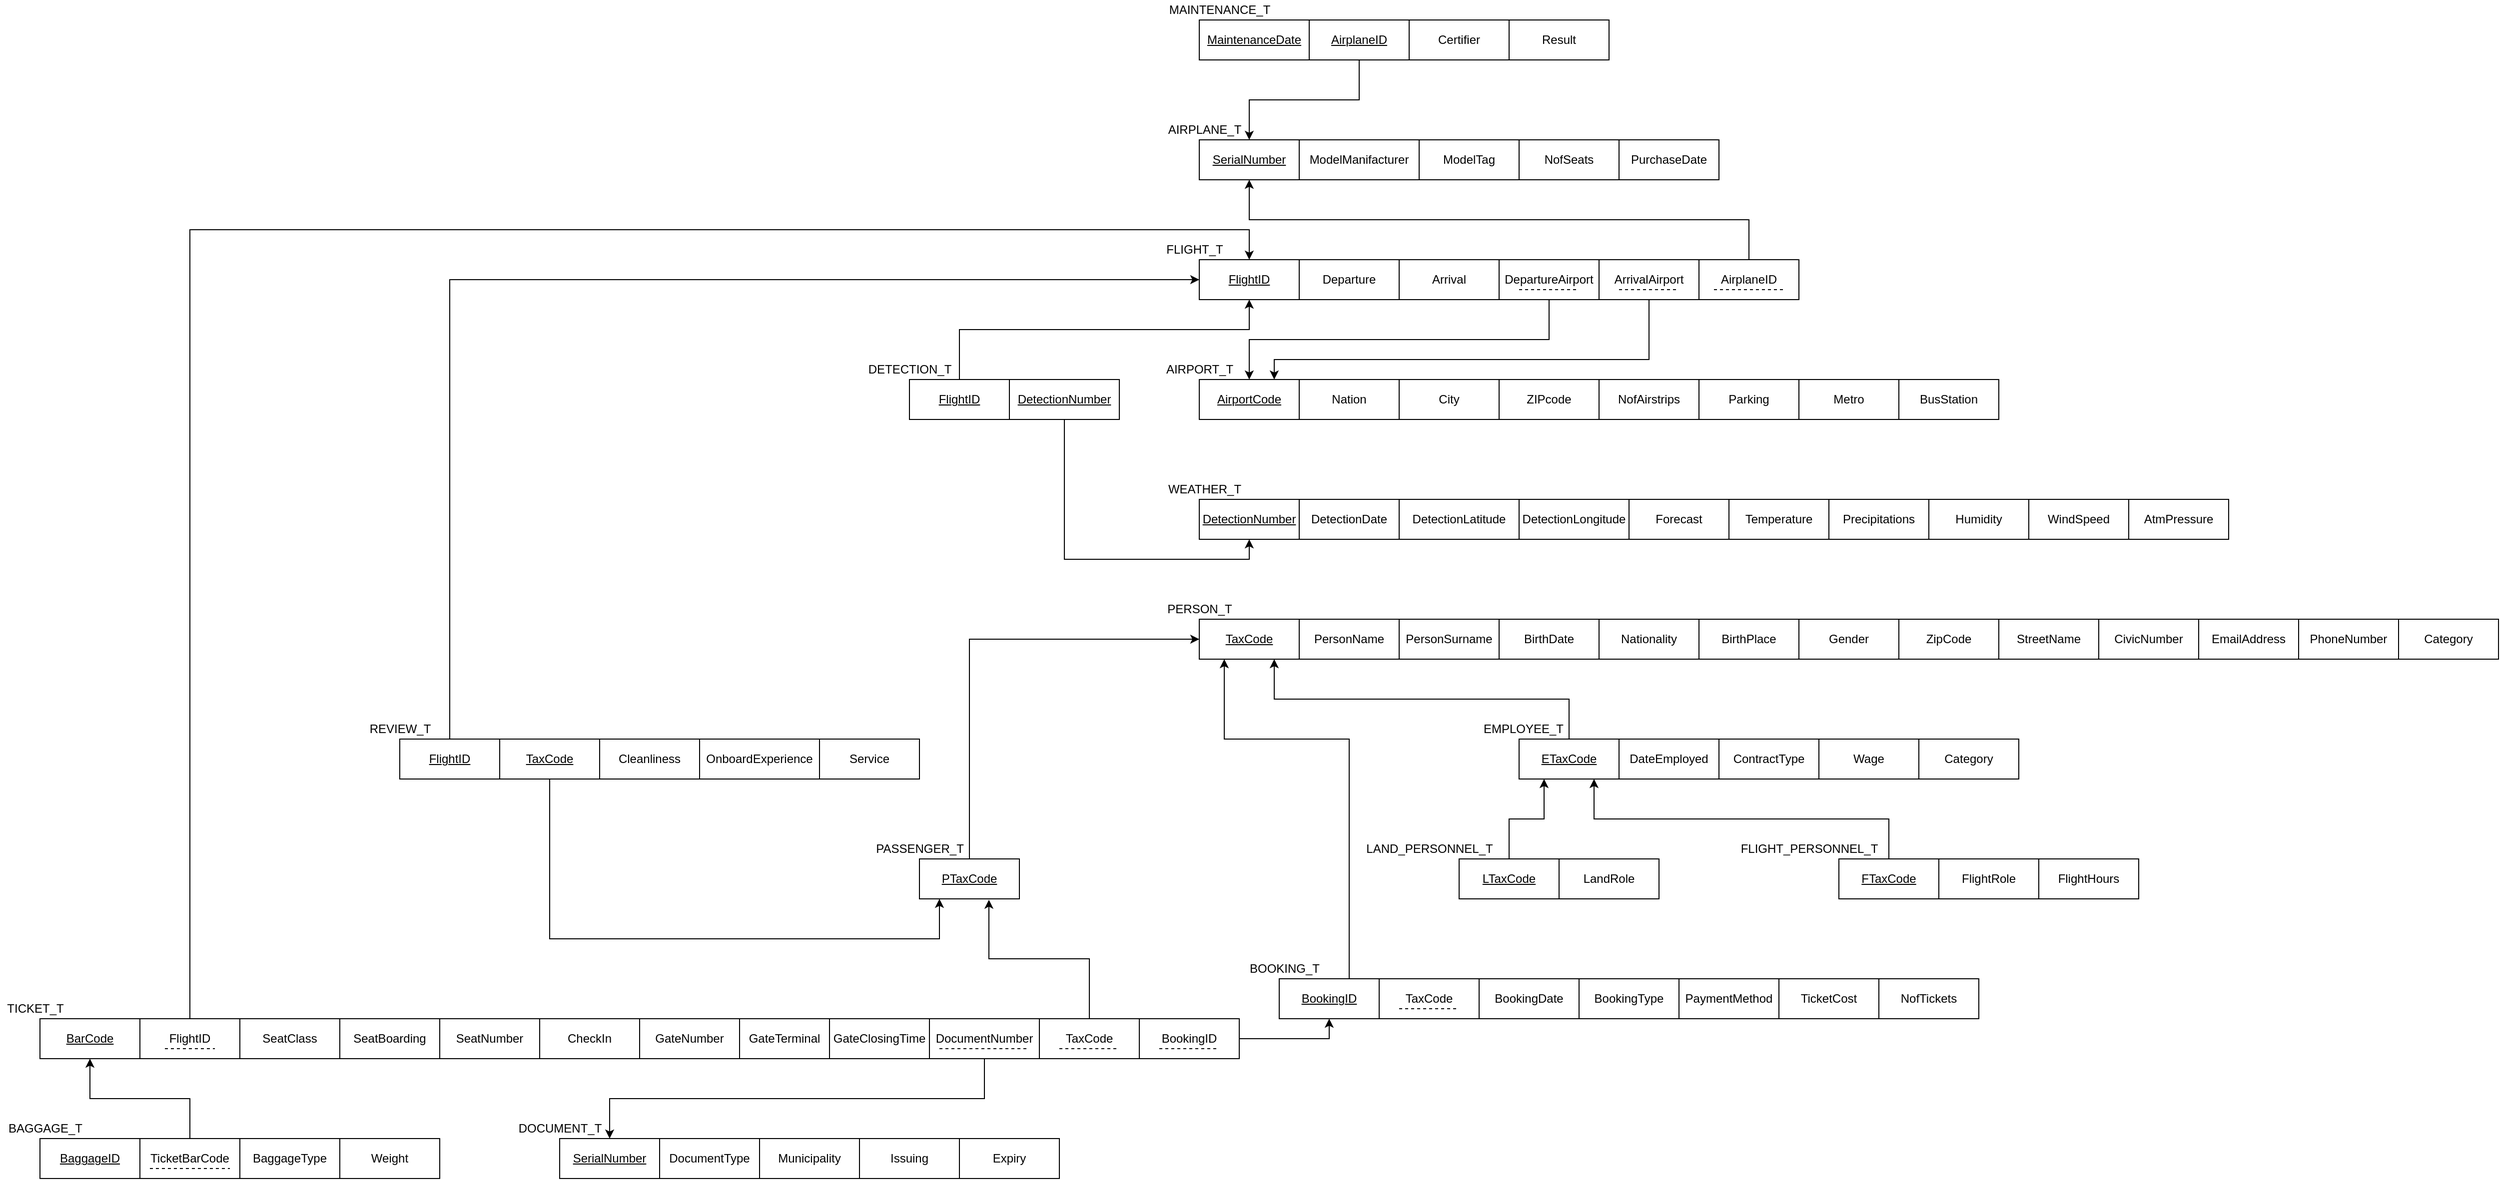 <mxfile version="18.1.2" type="google"><diagram id="96AsYjGVrFTsBqC1JoRu" name="Page-1"><mxGraphModel grid="1" page="1" gridSize="10" guides="1" tooltips="1" connect="1" arrows="1" fold="1" pageScale="1" pageWidth="827" pageHeight="1169" math="0" shadow="0"><root><mxCell id="0"/><mxCell id="1" parent="0"/><mxCell id="SlCJBeH5pD0ZrQoF-myQ-1" value="&lt;u&gt;FlightID&lt;/u&gt;" style="whiteSpace=wrap;html=1;align=center;" vertex="1" parent="1"><mxGeometry x="320" y="280" width="100" height="40" as="geometry"/></mxCell><mxCell id="SlCJBeH5pD0ZrQoF-myQ-2" value="FLIGHT_T" style="text;html=1;align=center;verticalAlign=middle;resizable=0;points=[];autosize=1;strokeColor=none;fillColor=none;" vertex="1" parent="1"><mxGeometry x="280" y="260" width="70" height="20" as="geometry"/></mxCell><mxCell id="SlCJBeH5pD0ZrQoF-myQ-3" value="Departure" style="whiteSpace=wrap;html=1;align=center;" vertex="1" parent="1"><mxGeometry x="420" y="280" width="100" height="40" as="geometry"/></mxCell><mxCell id="SlCJBeH5pD0ZrQoF-myQ-5" value="Arrival" style="whiteSpace=wrap;html=1;align=center;" vertex="1" parent="1"><mxGeometry x="520" y="280" width="100" height="40" as="geometry"/></mxCell><mxCell id="SlCJBeH5pD0ZrQoF-myQ-9" value="&lt;u&gt;AirportCode&lt;/u&gt;" style="whiteSpace=wrap;html=1;align=center;" vertex="1" parent="1"><mxGeometry x="320" y="400" width="100" height="40" as="geometry"/></mxCell><mxCell id="SlCJBeH5pD0ZrQoF-myQ-10" value="Nation" style="whiteSpace=wrap;html=1;align=center;" vertex="1" parent="1"><mxGeometry x="420" y="400" width="100" height="40" as="geometry"/></mxCell><mxCell id="SlCJBeH5pD0ZrQoF-myQ-11" value="City" style="whiteSpace=wrap;html=1;align=center;" vertex="1" parent="1"><mxGeometry x="520" y="400" width="100" height="40" as="geometry"/></mxCell><mxCell id="SlCJBeH5pD0ZrQoF-myQ-12" value="ZIPcode" style="whiteSpace=wrap;html=1;align=center;" vertex="1" parent="1"><mxGeometry x="620" y="400" width="100" height="40" as="geometry"/></mxCell><mxCell id="SlCJBeH5pD0ZrQoF-myQ-14" value="NofAirstrips" style="whiteSpace=wrap;html=1;align=center;" vertex="1" parent="1"><mxGeometry x="720" y="400" width="100" height="40" as="geometry"/></mxCell><mxCell id="SlCJBeH5pD0ZrQoF-myQ-15" value="AIRPORT_T" style="text;html=1;align=center;verticalAlign=middle;resizable=0;points=[];autosize=1;strokeColor=none;fillColor=none;" vertex="1" parent="1"><mxGeometry x="280" y="380" width="80" height="20" as="geometry"/></mxCell><mxCell id="SlCJBeH5pD0ZrQoF-myQ-16" value="Parking" style="whiteSpace=wrap;html=1;align=center;" vertex="1" parent="1"><mxGeometry x="820" y="400" width="100" height="40" as="geometry"/></mxCell><mxCell id="SlCJBeH5pD0ZrQoF-myQ-17" value="Metro" style="whiteSpace=wrap;html=1;align=center;" vertex="1" parent="1"><mxGeometry x="920" y="400" width="100" height="40" as="geometry"/></mxCell><mxCell id="SlCJBeH5pD0ZrQoF-myQ-18" value="BusStation" style="whiteSpace=wrap;html=1;align=center;" vertex="1" parent="1"><mxGeometry x="1020" y="400" width="100" height="40" as="geometry"/></mxCell><mxCell id="SlCJBeH5pD0ZrQoF-myQ-23" style="edgeStyle=orthogonalEdgeStyle;rounded=0;orthogonalLoop=1;jettySize=auto;html=1;exitX=0.5;exitY=1;exitDx=0;exitDy=0;entryX=0.5;entryY=0;entryDx=0;entryDy=0;" edge="1" parent="1" source="SlCJBeH5pD0ZrQoF-myQ-20" target="SlCJBeH5pD0ZrQoF-myQ-9"><mxGeometry relative="1" as="geometry"/></mxCell><mxCell id="SlCJBeH5pD0ZrQoF-myQ-20" value="DepartureAirport" style="whiteSpace=wrap;html=1;align=center;" vertex="1" parent="1"><mxGeometry x="620" y="280" width="100" height="40" as="geometry"/></mxCell><mxCell id="SlCJBeH5pD0ZrQoF-myQ-22" value="" style="endArrow=none;dashed=1;html=1;rounded=0;" edge="1" parent="1"><mxGeometry width="50" height="50" relative="1" as="geometry"><mxPoint x="640" y="310" as="sourcePoint"/><mxPoint x="700" y="310" as="targetPoint"/></mxGeometry></mxCell><mxCell id="SlCJBeH5pD0ZrQoF-myQ-24" value="&lt;u&gt;SerialNumber&lt;/u&gt;" style="whiteSpace=wrap;html=1;align=center;" vertex="1" parent="1"><mxGeometry x="320" y="160" width="100" height="40" as="geometry"/></mxCell><mxCell id="SlCJBeH5pD0ZrQoF-myQ-25" value="ModelManifacturer" style="whiteSpace=wrap;html=1;align=center;" vertex="1" parent="1"><mxGeometry x="420" y="160" width="120" height="40" as="geometry"/></mxCell><mxCell id="SlCJBeH5pD0ZrQoF-myQ-26" value="ModelTag" style="whiteSpace=wrap;html=1;align=center;" vertex="1" parent="1"><mxGeometry x="540" y="160" width="100" height="40" as="geometry"/></mxCell><mxCell id="SlCJBeH5pD0ZrQoF-myQ-27" value="NofSeats&lt;span style=&quot;color: rgba(0 , 0 , 0 , 0) ; font-family: monospace ; font-size: 0px&quot;&gt;%3CmxGraphModel%3E%3Croot%3E%3CmxCell%20id%3D%220%22%2F%3E%3CmxCell%20id%3D%221%22%20parent%3D%220%22%2F%3E%3CmxCell%20id%3D%222%22%20value%3D%22Entity%22%20style%3D%22whiteSpace%3Dwrap%3Bhtml%3D1%3Balign%3Dcenter%3B%22%20vertex%3D%221%22%20parent%3D%221%22%3E%3CmxGeometry%20x%3D%2280%22%20y%3D%22670%22%20width%3D%22100%22%20height%3D%2240%22%20as%3D%22geometry%22%2F%3E%3C%2FmxCell%3E%3CmxCell%20id%3D%223%22%20value%3D%22Entity%22%20style%3D%22whiteSpace%3Dwrap%3Bhtml%3D1%3Balign%3Dcenter%3B%22%20vertex%3D%221%22%20parent%3D%221%22%3E%3CmxGeometry%20x%3D%22180%22%20y%3D%22670%22%20width%3D%22100%22%20height%3D%2240%22%20as%3D%22geometry%22%2F%3E%3C%2FmxCell%3E%3C%2Froot%3E%3C%2FmxGraphModel%3E&lt;/span&gt;" style="whiteSpace=wrap;html=1;align=center;" vertex="1" parent="1"><mxGeometry x="640" y="160" width="100" height="40" as="geometry"/></mxCell><mxCell id="SlCJBeH5pD0ZrQoF-myQ-28" value="PurchaseDate" style="whiteSpace=wrap;html=1;align=center;" vertex="1" parent="1"><mxGeometry x="740" y="160" width="100" height="40" as="geometry"/></mxCell><mxCell id="SlCJBeH5pD0ZrQoF-myQ-30" value="AIRPLANE_T" style="text;html=1;align=center;verticalAlign=middle;resizable=0;points=[];autosize=1;strokeColor=none;fillColor=none;" vertex="1" parent="1"><mxGeometry x="280" y="140" width="90" height="20" as="geometry"/></mxCell><mxCell id="SlCJBeH5pD0ZrQoF-myQ-34" style="edgeStyle=orthogonalEdgeStyle;rounded=0;orthogonalLoop=1;jettySize=auto;html=1;entryX=0.5;entryY=1;entryDx=0;entryDy=0;exitX=0.5;exitY=0;exitDx=0;exitDy=0;" edge="1" parent="1" source="SlCJBeH5pD0ZrQoF-myQ-31" target="SlCJBeH5pD0ZrQoF-myQ-24"><mxGeometry relative="1" as="geometry"><mxPoint x="660" y="240" as="targetPoint"/></mxGeometry></mxCell><mxCell id="SlCJBeH5pD0ZrQoF-myQ-31" value="AirplaneID" style="whiteSpace=wrap;html=1;align=center;" vertex="1" parent="1"><mxGeometry x="820" y="280" width="100" height="40" as="geometry"/></mxCell><mxCell id="SlCJBeH5pD0ZrQoF-myQ-33" value="" style="endArrow=none;dashed=1;html=1;rounded=0;" edge="1" parent="1"><mxGeometry width="50" height="50" relative="1" as="geometry"><mxPoint x="835" y="310" as="sourcePoint"/><mxPoint x="905" y="310" as="targetPoint"/></mxGeometry></mxCell><mxCell id="SlCJBeH5pD0ZrQoF-myQ-35" value="DetectionDate" style="whiteSpace=wrap;html=1;align=center;" vertex="1" parent="1"><mxGeometry x="420" y="520" width="100" height="40" as="geometry"/></mxCell><mxCell id="SlCJBeH5pD0ZrQoF-myQ-37" value="DetectionLongitude" style="whiteSpace=wrap;html=1;align=center;" vertex="1" parent="1"><mxGeometry x="640" y="520" width="110" height="40" as="geometry"/></mxCell><mxCell id="SlCJBeH5pD0ZrQoF-myQ-38" value="Forecast" style="whiteSpace=wrap;html=1;align=center;" vertex="1" parent="1"><mxGeometry x="750" y="520" width="100" height="40" as="geometry"/></mxCell><mxCell id="SlCJBeH5pD0ZrQoF-myQ-40" value="&lt;u&gt;MaintenanceDate&lt;/u&gt;" style="whiteSpace=wrap;html=1;align=center;" vertex="1" parent="1"><mxGeometry x="320" y="40" width="110" height="40" as="geometry"/></mxCell><mxCell id="SlCJBeH5pD0ZrQoF-myQ-41" value="MAINTENANCE_T" style="text;html=1;align=center;verticalAlign=middle;resizable=0;points=[];autosize=1;strokeColor=none;fillColor=none;" vertex="1" parent="1"><mxGeometry x="280" y="20" width="120" height="20" as="geometry"/></mxCell><mxCell id="SlCJBeH5pD0ZrQoF-myQ-43" style="edgeStyle=orthogonalEdgeStyle;rounded=0;orthogonalLoop=1;jettySize=auto;html=1;exitX=0.5;exitY=1;exitDx=0;exitDy=0;" edge="1" parent="1" source="SlCJBeH5pD0ZrQoF-myQ-42" target="SlCJBeH5pD0ZrQoF-myQ-24"><mxGeometry relative="1" as="geometry"/></mxCell><mxCell id="SlCJBeH5pD0ZrQoF-myQ-42" value="&lt;u&gt;AirplaneID&lt;/u&gt;" style="whiteSpace=wrap;html=1;align=center;" vertex="1" parent="1"><mxGeometry x="430" y="40" width="100" height="40" as="geometry"/></mxCell><mxCell id="SlCJBeH5pD0ZrQoF-myQ-44" value="Certifier" style="whiteSpace=wrap;html=1;align=center;" vertex="1" parent="1"><mxGeometry x="530" y="40" width="100" height="40" as="geometry"/></mxCell><mxCell id="SlCJBeH5pD0ZrQoF-myQ-45" value="Result" style="whiteSpace=wrap;html=1;align=center;" vertex="1" parent="1"><mxGeometry x="630" y="40" width="100" height="40" as="geometry"/></mxCell><mxCell id="SlCJBeH5pD0ZrQoF-myQ-46" value="WEATHER_T" style="text;html=1;align=center;verticalAlign=middle;resizable=0;points=[];autosize=1;strokeColor=none;fillColor=none;" vertex="1" parent="1"><mxGeometry x="280" y="500" width="90" height="20" as="geometry"/></mxCell><mxCell id="SlCJBeH5pD0ZrQoF-myQ-47" value="Temperature" style="whiteSpace=wrap;html=1;align=center;" vertex="1" parent="1"><mxGeometry x="850" y="520" width="100" height="40" as="geometry"/></mxCell><mxCell id="SlCJBeH5pD0ZrQoF-myQ-48" value="Precipitations" style="whiteSpace=wrap;html=1;align=center;" vertex="1" parent="1"><mxGeometry x="950" y="520" width="100" height="40" as="geometry"/></mxCell><mxCell id="SlCJBeH5pD0ZrQoF-myQ-49" value="Humidity" style="whiteSpace=wrap;html=1;align=center;" vertex="1" parent="1"><mxGeometry x="1050" y="520" width="100" height="40" as="geometry"/></mxCell><mxCell id="SlCJBeH5pD0ZrQoF-myQ-50" value="WindSpeed" style="whiteSpace=wrap;html=1;align=center;" vertex="1" parent="1"><mxGeometry x="1150" y="520" width="100" height="40" as="geometry"/></mxCell><mxCell id="SlCJBeH5pD0ZrQoF-myQ-51" value="AtmPressure" style="whiteSpace=wrap;html=1;align=center;" vertex="1" parent="1"><mxGeometry x="1250" y="520" width="100" height="40" as="geometry"/></mxCell><mxCell id="MBWOrGXIZYKHu_hWnqur-4" style="edgeStyle=orthogonalEdgeStyle;rounded=0;orthogonalLoop=1;jettySize=auto;html=1;" edge="1" parent="1" source="SlCJBeH5pD0ZrQoF-myQ-53" target="SlCJBeH5pD0ZrQoF-myQ-1"><mxGeometry relative="1" as="geometry"><Array as="points"><mxPoint x="80" y="350"/><mxPoint x="370" y="350"/></Array></mxGeometry></mxCell><mxCell id="SlCJBeH5pD0ZrQoF-myQ-53" value="&lt;u&gt;FlightID&lt;/u&gt;" style="whiteSpace=wrap;html=1;align=center;" vertex="1" parent="1"><mxGeometry x="30" y="400" width="100" height="40" as="geometry"/></mxCell><mxCell id="SlCJBeH5pD0ZrQoF-myQ-54" value="DETECTION_T" style="text;html=1;align=center;verticalAlign=middle;resizable=0;points=[];autosize=1;strokeColor=none;fillColor=none;" vertex="1" parent="1"><mxGeometry x="-20" y="380" width="100" height="20" as="geometry"/></mxCell><mxCell id="MBWOrGXIZYKHu_hWnqur-3" style="edgeStyle=orthogonalEdgeStyle;rounded=0;orthogonalLoop=1;jettySize=auto;html=1;exitX=0.5;exitY=1;exitDx=0;exitDy=0;entryX=0.5;entryY=1;entryDx=0;entryDy=0;" edge="1" parent="1" source="SlCJBeH5pD0ZrQoF-myQ-55" target="MBWOrGXIZYKHu_hWnqur-1"><mxGeometry relative="1" as="geometry"/></mxCell><mxCell id="SlCJBeH5pD0ZrQoF-myQ-55" value="&lt;u&gt;DetectionNumber&lt;/u&gt;" style="whiteSpace=wrap;html=1;align=center;" vertex="1" parent="1"><mxGeometry x="130" y="400" width="110" height="40" as="geometry"/></mxCell><mxCell id="SlCJBeH5pD0ZrQoF-myQ-65" value="&lt;u&gt;TaxCode&lt;/u&gt;" style="whiteSpace=wrap;html=1;align=center;" vertex="1" parent="1"><mxGeometry x="320" y="640" width="100" height="40" as="geometry"/></mxCell><mxCell id="SlCJBeH5pD0ZrQoF-myQ-66" value="PERSON_T" style="text;html=1;align=center;verticalAlign=middle;resizable=0;points=[];autosize=1;strokeColor=none;fillColor=none;" vertex="1" parent="1"><mxGeometry x="280" y="620" width="80" height="20" as="geometry"/></mxCell><mxCell id="SlCJBeH5pD0ZrQoF-myQ-67" value="PersonName" style="whiteSpace=wrap;html=1;align=center;" vertex="1" parent="1"><mxGeometry x="420" y="640" width="100" height="40" as="geometry"/></mxCell><mxCell id="SlCJBeH5pD0ZrQoF-myQ-68" value="PersonSurname" style="whiteSpace=wrap;html=1;align=center;" vertex="1" parent="1"><mxGeometry x="520" y="640" width="100" height="40" as="geometry"/></mxCell><mxCell id="SlCJBeH5pD0ZrQoF-myQ-69" value="BirthDate" style="whiteSpace=wrap;html=1;align=center;" vertex="1" parent="1"><mxGeometry x="620" y="640" width="100" height="40" as="geometry"/></mxCell><mxCell id="SlCJBeH5pD0ZrQoF-myQ-70" value="BirthPlace&lt;span style=&quot;color: rgba(0 , 0 , 0 , 0) ; font-family: monospace ; font-size: 0px&quot;&gt;%3CmxGraphModel%3E%3Croot%3E%3CmxCell%20id%3D%220%22%2F%3E%3CmxCell%20id%3D%221%22%20parent%3D%220%22%2F%3E%3CmxCell%20id%3D%222%22%20value%3D%22%26lt%3Bu%26gt%3BDetectionDate%26lt%3B%2Fu%26gt%3B%22%20style%3D%22whiteSpace%3Dwrap%3Bhtml%3D1%3Balign%3Dcenter%3B%22%20vertex%3D%221%22%20parent%3D%221%22%3E%3CmxGeometry%20x%3D%2240%22%20y%3D%22520%22%20width%3D%22100%22%20height%3D%2240%22%20as%3D%22geometry%22%2F%3E%3C%2FmxCell%3E%3CmxCell%20id%3D%223%22%20value%3D%22%26lt%3Bu%26gt%3BDetectionTime%26lt%3B%2Fu%26gt%3B%22%20style%3D%22whiteSpace%3Dwrap%3Bhtml%3D1%3Balign%3Dcenter%3B%22%20vertex%3D%221%22%20parent%3D%221%22%3E%3CmxGeometry%20x%3D%22140%22%20y%3D%22520%22%20width%3D%22100%22%20height%3D%2240%22%20as%3D%22geometry%22%2F%3E%3C%2FmxCell%3E%3CmxCell%20id%3D%224%22%20value%3D%22%26lt%3Bu%26gt%3BDetectionLocation%26lt%3B%2Fu%26gt%3B%22%20style%3D%22whiteSpace%3Dwrap%3Bhtml%3D1%3Balign%3Dcenter%3B%22%20vertex%3D%221%22%20parent%3D%221%22%3E%3CmxGeometry%20x%3D%22240%22%20y%3D%22520%22%20width%3D%22110%22%20height%3D%2240%22%20as%3D%22geometry%22%2F%3E%3C%2FmxCell%3E%3C%2Froot%3E%3C%2FmxGraphModel%3E&lt;/span&gt;" style="whiteSpace=wrap;html=1;align=center;" vertex="1" parent="1"><mxGeometry x="820" y="640" width="100" height="40" as="geometry"/></mxCell><mxCell id="SlCJBeH5pD0ZrQoF-myQ-72" value="Nationality" style="whiteSpace=wrap;html=1;align=center;" vertex="1" parent="1"><mxGeometry x="720" y="640" width="100" height="40" as="geometry"/></mxCell><mxCell id="SlCJBeH5pD0ZrQoF-myQ-73" value="Gender" style="whiteSpace=wrap;html=1;align=center;" vertex="1" parent="1"><mxGeometry x="920" y="640" width="100" height="40" as="geometry"/></mxCell><mxCell id="SlCJBeH5pD0ZrQoF-myQ-74" value="ZipCode" style="whiteSpace=wrap;html=1;align=center;" vertex="1" parent="1"><mxGeometry x="1020" y="640" width="100" height="40" as="geometry"/></mxCell><mxCell id="SlCJBeH5pD0ZrQoF-myQ-75" value="StreetName" style="whiteSpace=wrap;html=1;align=center;" vertex="1" parent="1"><mxGeometry x="1120" y="640" width="100" height="40" as="geometry"/></mxCell><mxCell id="SlCJBeH5pD0ZrQoF-myQ-76" value="CivicNumber" style="whiteSpace=wrap;html=1;align=center;" vertex="1" parent="1"><mxGeometry x="1220" y="640" width="100" height="40" as="geometry"/></mxCell><mxCell id="qIPYaN7xQSsmQ5jgvGAr-1" value="EmailAddress" style="whiteSpace=wrap;html=1;align=center;" vertex="1" parent="1"><mxGeometry x="1320" y="640" width="100" height="40" as="geometry"/></mxCell><mxCell id="qIPYaN7xQSsmQ5jgvGAr-2" value="PhoneNumber" style="whiteSpace=wrap;html=1;align=center;" vertex="1" parent="1"><mxGeometry x="1420" y="640" width="100" height="40" as="geometry"/></mxCell><mxCell id="qIPYaN7xQSsmQ5jgvGAr-3" value="Category" style="whiteSpace=wrap;html=1;align=center;" vertex="1" parent="1"><mxGeometry x="1520" y="640" width="100" height="40" as="geometry"/></mxCell><mxCell id="MBWOrGXIZYKHu_hWnqur-1" value="&lt;u&gt;DetectionNumber&lt;/u&gt;" style="whiteSpace=wrap;html=1;align=center;" vertex="1" parent="1"><mxGeometry x="320" y="520" width="100" height="40" as="geometry"/></mxCell><mxCell id="MBWOrGXIZYKHu_hWnqur-20" style="edgeStyle=orthogonalEdgeStyle;rounded=0;orthogonalLoop=1;jettySize=auto;html=1;exitX=0.5;exitY=0;exitDx=0;exitDy=0;entryX=0;entryY=0.5;entryDx=0;entryDy=0;" edge="1" parent="1" source="MBWOrGXIZYKHu_hWnqur-5" target="SlCJBeH5pD0ZrQoF-myQ-65"><mxGeometry relative="1" as="geometry"/></mxCell><mxCell id="MBWOrGXIZYKHu_hWnqur-5" value="&lt;u&gt;PTaxCode&lt;/u&gt;" style="whiteSpace=wrap;html=1;align=center;" vertex="1" parent="1"><mxGeometry x="40" y="880" width="100" height="40" as="geometry"/></mxCell><mxCell id="MBWOrGXIZYKHu_hWnqur-6" value="PASSENGER_T" style="text;html=1;align=center;verticalAlign=middle;resizable=0;points=[];autosize=1;strokeColor=none;fillColor=none;" vertex="1" parent="1"><mxGeometry x="-10" y="860" width="100" height="20" as="geometry"/></mxCell><mxCell id="MBWOrGXIZYKHu_hWnqur-9" value="REVIEW_T" style="text;html=1;align=center;verticalAlign=middle;resizable=0;points=[];autosize=1;strokeColor=none;fillColor=none;" vertex="1" parent="1"><mxGeometry x="-520" y="740" width="80" height="20" as="geometry"/></mxCell><mxCell id="MBWOrGXIZYKHu_hWnqur-15" style="edgeStyle=orthogonalEdgeStyle;rounded=0;orthogonalLoop=1;jettySize=auto;html=1;exitX=0.5;exitY=0;exitDx=0;exitDy=0;entryX=0;entryY=0.5;entryDx=0;entryDy=0;" edge="1" parent="1" source="MBWOrGXIZYKHu_hWnqur-10" target="SlCJBeH5pD0ZrQoF-myQ-1"><mxGeometry relative="1" as="geometry"/></mxCell><mxCell id="MBWOrGXIZYKHu_hWnqur-10" value="&lt;u&gt;FlightID&lt;/u&gt;" style="whiteSpace=wrap;html=1;align=center;" vertex="1" parent="1"><mxGeometry x="-480" y="760" width="100" height="40" as="geometry"/></mxCell><mxCell id="MBWOrGXIZYKHu_hWnqur-19" style="edgeStyle=orthogonalEdgeStyle;rounded=0;orthogonalLoop=1;jettySize=auto;html=1;exitX=0.5;exitY=1;exitDx=0;exitDy=0;" edge="1" parent="1" source="MBWOrGXIZYKHu_hWnqur-13"><mxGeometry relative="1" as="geometry"><mxPoint x="60" y="920" as="targetPoint"/><Array as="points"><mxPoint x="-330" y="960"/><mxPoint x="60" y="960"/><mxPoint x="60" y="920"/></Array></mxGeometry></mxCell><mxCell id="MBWOrGXIZYKHu_hWnqur-13" value="&lt;u&gt;TaxCode&lt;/u&gt;" style="whiteSpace=wrap;html=1;align=center;" vertex="1" parent="1"><mxGeometry x="-380" y="760" width="100" height="40" as="geometry"/></mxCell><mxCell id="MBWOrGXIZYKHu_hWnqur-16" value="Cleanliness" style="whiteSpace=wrap;html=1;align=center;" vertex="1" parent="1"><mxGeometry x="-280" y="760" width="100" height="40" as="geometry"/></mxCell><mxCell id="MBWOrGXIZYKHu_hWnqur-17" value="OnboardExperience" style="whiteSpace=wrap;html=1;align=center;" vertex="1" parent="1"><mxGeometry x="-180" y="760" width="120" height="40" as="geometry"/></mxCell><mxCell id="MBWOrGXIZYKHu_hWnqur-18" value="Service" style="whiteSpace=wrap;html=1;align=center;" vertex="1" parent="1"><mxGeometry x="-60" y="760" width="100" height="40" as="geometry"/></mxCell><mxCell id="MBWOrGXIZYKHu_hWnqur-26" style="edgeStyle=orthogonalEdgeStyle;rounded=0;orthogonalLoop=1;jettySize=auto;html=1;exitX=0.5;exitY=0;exitDx=0;exitDy=0;entryX=0.75;entryY=1;entryDx=0;entryDy=0;" edge="1" parent="1" source="MBWOrGXIZYKHu_hWnqur-21" target="SlCJBeH5pD0ZrQoF-myQ-65"><mxGeometry relative="1" as="geometry"/></mxCell><mxCell id="MBWOrGXIZYKHu_hWnqur-21" value="&lt;u&gt;ETaxCode&lt;/u&gt;" style="whiteSpace=wrap;html=1;align=center;" vertex="1" parent="1"><mxGeometry x="640" y="760" width="100" height="40" as="geometry"/></mxCell><mxCell id="MBWOrGXIZYKHu_hWnqur-22" value="EMPLOYEE_T" style="text;html=1;align=center;verticalAlign=middle;resizable=0;points=[];autosize=1;strokeColor=none;fillColor=none;" vertex="1" parent="1"><mxGeometry x="594" y="740" width="100" height="20" as="geometry"/></mxCell><mxCell id="MBWOrGXIZYKHu_hWnqur-23" value="DateEmployed" style="whiteSpace=wrap;html=1;align=center;" vertex="1" parent="1"><mxGeometry x="740" y="760" width="100" height="40" as="geometry"/></mxCell><mxCell id="MBWOrGXIZYKHu_hWnqur-24" value="ContractType" style="whiteSpace=wrap;html=1;align=center;" vertex="1" parent="1"><mxGeometry x="840" y="760" width="100" height="40" as="geometry"/></mxCell><mxCell id="MBWOrGXIZYKHu_hWnqur-25" value="Wage" style="whiteSpace=wrap;html=1;align=center;" vertex="1" parent="1"><mxGeometry x="940" y="760" width="100" height="40" as="geometry"/></mxCell><mxCell id="MBWOrGXIZYKHu_hWnqur-31" style="edgeStyle=orthogonalEdgeStyle;rounded=0;orthogonalLoop=1;jettySize=auto;html=1;exitX=0.5;exitY=0;exitDx=0;exitDy=0;entryX=0.25;entryY=1;entryDx=0;entryDy=0;" edge="1" parent="1" source="MBWOrGXIZYKHu_hWnqur-28" target="MBWOrGXIZYKHu_hWnqur-21"><mxGeometry relative="1" as="geometry"/></mxCell><mxCell id="MBWOrGXIZYKHu_hWnqur-28" value="&lt;u&gt;LTaxCode&lt;/u&gt;" style="whiteSpace=wrap;html=1;align=center;" vertex="1" parent="1"><mxGeometry x="580" y="880" width="100" height="40" as="geometry"/></mxCell><mxCell id="MBWOrGXIZYKHu_hWnqur-29" value="LAND_PERSONNEL_T" style="text;html=1;align=center;verticalAlign=middle;resizable=0;points=[];autosize=1;strokeColor=none;fillColor=none;" vertex="1" parent="1"><mxGeometry x="480" y="860" width="140" height="20" as="geometry"/></mxCell><mxCell id="MBWOrGXIZYKHu_hWnqur-30" value="LandRole" style="whiteSpace=wrap;html=1;align=center;" vertex="1" parent="1"><mxGeometry x="680" y="880" width="100" height="40" as="geometry"/></mxCell><mxCell id="MBWOrGXIZYKHu_hWnqur-35" style="edgeStyle=orthogonalEdgeStyle;rounded=0;orthogonalLoop=1;jettySize=auto;html=1;exitX=0.5;exitY=0;exitDx=0;exitDy=0;entryX=0.75;entryY=1;entryDx=0;entryDy=0;" edge="1" parent="1" source="MBWOrGXIZYKHu_hWnqur-32" target="MBWOrGXIZYKHu_hWnqur-21"><mxGeometry relative="1" as="geometry"/></mxCell><mxCell id="MBWOrGXIZYKHu_hWnqur-32" value="&lt;u&gt;FTaxCode&lt;/u&gt;" style="whiteSpace=wrap;html=1;align=center;" vertex="1" parent="1"><mxGeometry x="960" y="880" width="100" height="40" as="geometry"/></mxCell><mxCell id="MBWOrGXIZYKHu_hWnqur-33" value="FLIGHT_PERSONNEL_T" style="text;html=1;align=center;verticalAlign=middle;resizable=0;points=[];autosize=1;strokeColor=none;fillColor=none;" vertex="1" parent="1"><mxGeometry x="855" y="860" width="150" height="20" as="geometry"/></mxCell><mxCell id="MBWOrGXIZYKHu_hWnqur-34" value="FlightRole" style="whiteSpace=wrap;html=1;align=center;" vertex="1" parent="1"><mxGeometry x="1060" y="880" width="100" height="40" as="geometry"/></mxCell><mxCell id="MBWOrGXIZYKHu_hWnqur-36" value="FlightHours" style="whiteSpace=wrap;html=1;align=center;" vertex="1" parent="1"><mxGeometry x="1160" y="880" width="100" height="40" as="geometry"/></mxCell><mxCell id="MBWOrGXIZYKHu_hWnqur-37" value="BOOKING_T" style="text;html=1;align=center;verticalAlign=middle;resizable=0;points=[];autosize=1;strokeColor=none;fillColor=none;" vertex="1" parent="1"><mxGeometry x="360" y="980" width="90" height="20" as="geometry"/></mxCell><mxCell id="MBWOrGXIZYKHu_hWnqur-38" value="&lt;u&gt;BookingID&lt;/u&gt;" style="whiteSpace=wrap;html=1;align=center;" vertex="1" parent="1"><mxGeometry x="400" y="1000" width="100" height="40" as="geometry"/></mxCell><mxCell id="MBWOrGXIZYKHu_hWnqur-39" value="BookingDate" style="whiteSpace=wrap;html=1;align=center;" vertex="1" parent="1"><mxGeometry x="600" y="1000" width="100" height="40" as="geometry"/></mxCell><mxCell id="MBWOrGXIZYKHu_hWnqur-41" value="BookingType" style="whiteSpace=wrap;html=1;align=center;" vertex="1" parent="1"><mxGeometry x="700" y="1000" width="100" height="40" as="geometry"/></mxCell><mxCell id="MBWOrGXIZYKHu_hWnqur-42" value="PaymentMethod" style="whiteSpace=wrap;html=1;align=center;" vertex="1" parent="1"><mxGeometry x="800" y="1000" width="100" height="40" as="geometry"/></mxCell><mxCell id="MBWOrGXIZYKHu_hWnqur-43" value="NofTickets" style="whiteSpace=wrap;html=1;align=center;" vertex="1" parent="1"><mxGeometry x="1000" y="1000" width="100" height="40" as="geometry"/></mxCell><mxCell id="MBWOrGXIZYKHu_hWnqur-44" value="TicketCost" style="whiteSpace=wrap;html=1;align=center;" vertex="1" parent="1"><mxGeometry x="900" y="1000" width="100" height="40" as="geometry"/></mxCell><mxCell id="MBWOrGXIZYKHu_hWnqur-48" style="edgeStyle=orthogonalEdgeStyle;rounded=0;orthogonalLoop=1;jettySize=auto;html=1;exitX=0.5;exitY=0;exitDx=0;exitDy=0;entryX=0.25;entryY=1;entryDx=0;entryDy=0;" edge="1" parent="1" source="MBWOrGXIZYKHu_hWnqur-45" target="SlCJBeH5pD0ZrQoF-myQ-65"><mxGeometry relative="1" as="geometry"><Array as="points"><mxPoint x="470" y="760"/><mxPoint x="345" y="760"/></Array></mxGeometry></mxCell><mxCell id="MBWOrGXIZYKHu_hWnqur-45" value="TaxCode" style="whiteSpace=wrap;html=1;align=center;" vertex="1" parent="1"><mxGeometry x="500" y="1000" width="100" height="40" as="geometry"/></mxCell><mxCell id="MBWOrGXIZYKHu_hWnqur-47" value="" style="endArrow=none;dashed=1;html=1;rounded=0;" edge="1" parent="1"><mxGeometry width="50" height="50" relative="1" as="geometry"><mxPoint x="520" y="1030" as="sourcePoint"/><mxPoint x="580" y="1030" as="targetPoint"/></mxGeometry></mxCell><mxCell id="MBWOrGXIZYKHu_hWnqur-50" value="&lt;u&gt;BarCode&lt;/u&gt;" style="whiteSpace=wrap;html=1;align=center;" vertex="1" parent="1"><mxGeometry x="-840" y="1040" width="100" height="40" as="geometry"/></mxCell><mxCell id="MBWOrGXIZYKHu_hWnqur-51" value="TICKET_T" style="text;html=1;align=center;verticalAlign=middle;resizable=0;points=[];autosize=1;strokeColor=none;fillColor=none;" vertex="1" parent="1"><mxGeometry x="-880" y="1020" width="70" height="20" as="geometry"/></mxCell><mxCell id="MBWOrGXIZYKHu_hWnqur-52" value="SeatClass" style="whiteSpace=wrap;html=1;align=center;" vertex="1" parent="1"><mxGeometry x="-640" y="1040" width="100" height="40" as="geometry"/></mxCell><mxCell id="MBWOrGXIZYKHu_hWnqur-53" value="SeatBoarding" style="whiteSpace=wrap;html=1;align=center;" vertex="1" parent="1"><mxGeometry x="-540" y="1040" width="100" height="40" as="geometry"/></mxCell><mxCell id="MBWOrGXIZYKHu_hWnqur-54" value="SeatNumber" style="whiteSpace=wrap;html=1;align=center;" vertex="1" parent="1"><mxGeometry x="-440" y="1040" width="100" height="40" as="geometry"/></mxCell><mxCell id="MBWOrGXIZYKHu_hWnqur-55" value="CheckIn" style="whiteSpace=wrap;html=1;align=center;" vertex="1" parent="1"><mxGeometry x="-340" y="1040" width="100" height="40" as="geometry"/></mxCell><mxCell id="MBWOrGXIZYKHu_hWnqur-56" value="GateNumber" style="whiteSpace=wrap;html=1;align=center;" vertex="1" parent="1"><mxGeometry x="-240" y="1040" width="100" height="40" as="geometry"/></mxCell><mxCell id="MBWOrGXIZYKHu_hWnqur-57" value="GateTerminal" style="whiteSpace=wrap;html=1;align=center;" vertex="1" parent="1"><mxGeometry x="-140" y="1040" width="90" height="40" as="geometry"/></mxCell><mxCell id="MBWOrGXIZYKHu_hWnqur-58" value="GateClosingTime" style="whiteSpace=wrap;html=1;align=center;" vertex="1" parent="1"><mxGeometry x="-50" y="1040" width="100" height="40" as="geometry"/></mxCell><mxCell id="MBWOrGXIZYKHu_hWnqur-62" style="edgeStyle=orthogonalEdgeStyle;rounded=0;orthogonalLoop=1;jettySize=auto;html=1;exitX=0.5;exitY=0;exitDx=0;exitDy=0;entryX=0.695;entryY=1.021;entryDx=0;entryDy=0;entryPerimeter=0;" edge="1" parent="1" source="MBWOrGXIZYKHu_hWnqur-59" target="MBWOrGXIZYKHu_hWnqur-5"><mxGeometry relative="1" as="geometry"/></mxCell><mxCell id="MBWOrGXIZYKHu_hWnqur-59" value="TaxCode" style="whiteSpace=wrap;html=1;align=center;" vertex="1" parent="1"><mxGeometry x="160" y="1040" width="100" height="40" as="geometry"/></mxCell><mxCell id="MBWOrGXIZYKHu_hWnqur-64" style="edgeStyle=orthogonalEdgeStyle;rounded=0;orthogonalLoop=1;jettySize=auto;html=1;exitX=1;exitY=0.5;exitDx=0;exitDy=0;entryX=0.5;entryY=1;entryDx=0;entryDy=0;" edge="1" parent="1" source="MBWOrGXIZYKHu_hWnqur-60" target="MBWOrGXIZYKHu_hWnqur-38"><mxGeometry relative="1" as="geometry"/></mxCell><mxCell id="MBWOrGXIZYKHu_hWnqur-60" value="BookingID" style="whiteSpace=wrap;html=1;align=center;" vertex="1" parent="1"><mxGeometry x="260" y="1040" width="100" height="40" as="geometry"/></mxCell><mxCell id="MBWOrGXIZYKHu_hWnqur-61" value="" style="endArrow=none;dashed=1;html=1;rounded=0;" edge="1" parent="1"><mxGeometry width="50" height="50" relative="1" as="geometry"><mxPoint x="180" y="1070" as="sourcePoint"/><mxPoint x="240" y="1070" as="targetPoint"/></mxGeometry></mxCell><mxCell id="MBWOrGXIZYKHu_hWnqur-63" value="" style="endArrow=none;dashed=1;html=1;rounded=0;" edge="1" parent="1"><mxGeometry width="50" height="50" relative="1" as="geometry"><mxPoint x="280" y="1070" as="sourcePoint"/><mxPoint x="340" y="1070" as="targetPoint"/></mxGeometry></mxCell><mxCell id="MBWOrGXIZYKHu_hWnqur-65" value="DocumentNumber" style="whiteSpace=wrap;html=1;align=center;" vertex="1" parent="1"><mxGeometry x="50" y="1040" width="110" height="40" as="geometry"/></mxCell><mxCell id="MBWOrGXIZYKHu_hWnqur-67" value="&lt;u&gt;BaggageID&lt;/u&gt;" style="whiteSpace=wrap;html=1;align=center;" vertex="1" parent="1"><mxGeometry x="-840" y="1160" width="100" height="40" as="geometry"/></mxCell><mxCell id="MBWOrGXIZYKHu_hWnqur-68" value="BAGGAGE_T" style="text;html=1;align=center;verticalAlign=middle;resizable=0;points=[];autosize=1;strokeColor=none;fillColor=none;" vertex="1" parent="1"><mxGeometry x="-880" y="1140" width="90" height="20" as="geometry"/></mxCell><mxCell id="MBWOrGXIZYKHu_hWnqur-69" value="BaggageType" style="whiteSpace=wrap;html=1;align=center;" vertex="1" parent="1"><mxGeometry x="-640" y="1160" width="100" height="40" as="geometry"/></mxCell><mxCell id="MBWOrGXIZYKHu_hWnqur-70" value="Weight" style="whiteSpace=wrap;html=1;align=center;" vertex="1" parent="1"><mxGeometry x="-540" y="1160" width="100" height="40" as="geometry"/></mxCell><mxCell id="MBWOrGXIZYKHu_hWnqur-73" style="edgeStyle=orthogonalEdgeStyle;rounded=0;orthogonalLoop=1;jettySize=auto;html=1;exitX=0.5;exitY=0;exitDx=0;exitDy=0;entryX=0.5;entryY=1;entryDx=0;entryDy=0;" edge="1" parent="1" source="MBWOrGXIZYKHu_hWnqur-71" target="MBWOrGXIZYKHu_hWnqur-50"><mxGeometry relative="1" as="geometry"/></mxCell><mxCell id="MBWOrGXIZYKHu_hWnqur-71" value="TicketBarCode" style="whiteSpace=wrap;html=1;align=center;" vertex="1" parent="1"><mxGeometry x="-740" y="1160" width="100" height="40" as="geometry"/></mxCell><mxCell id="MBWOrGXIZYKHu_hWnqur-72" value="" style="endArrow=none;dashed=1;html=1;rounded=0;" edge="1" parent="1"><mxGeometry width="50" height="50" relative="1" as="geometry"><mxPoint x="-730" y="1190.0" as="sourcePoint"/><mxPoint x="-650" y="1190" as="targetPoint"/></mxGeometry></mxCell><mxCell id="MBWOrGXIZYKHu_hWnqur-82" style="edgeStyle=orthogonalEdgeStyle;rounded=0;orthogonalLoop=1;jettySize=auto;html=1;exitX=0.5;exitY=0;exitDx=0;exitDy=0;entryX=0.5;entryY=1;entryDx=0;entryDy=0;startArrow=classic;startFill=1;endArrow=none;endFill=0;" edge="1" parent="1" source="MBWOrGXIZYKHu_hWnqur-74" target="MBWOrGXIZYKHu_hWnqur-65"><mxGeometry relative="1" as="geometry"/></mxCell><mxCell id="MBWOrGXIZYKHu_hWnqur-74" value="&lt;u&gt;SerialNumber&lt;/u&gt;" style="whiteSpace=wrap;html=1;align=center;" vertex="1" parent="1"><mxGeometry x="-320" y="1160" width="100" height="40" as="geometry"/></mxCell><mxCell id="MBWOrGXIZYKHu_hWnqur-75" value="DOCUMENT_T" style="text;html=1;align=center;verticalAlign=middle;resizable=0;points=[];autosize=1;strokeColor=none;fillColor=none;" vertex="1" parent="1"><mxGeometry x="-370" y="1140" width="100" height="20" as="geometry"/></mxCell><mxCell id="MBWOrGXIZYKHu_hWnqur-77" value="DocumentType" style="whiteSpace=wrap;html=1;align=center;" vertex="1" parent="1"><mxGeometry x="-220" y="1160" width="100" height="40" as="geometry"/></mxCell><mxCell id="MBWOrGXIZYKHu_hWnqur-78" value="Municipality" style="whiteSpace=wrap;html=1;align=center;" vertex="1" parent="1"><mxGeometry x="-120" y="1160" width="100" height="40" as="geometry"/></mxCell><mxCell id="MBWOrGXIZYKHu_hWnqur-79" value="Issuing" style="whiteSpace=wrap;html=1;align=center;" vertex="1" parent="1"><mxGeometry x="-20" y="1160" width="100" height="40" as="geometry"/></mxCell><mxCell id="MBWOrGXIZYKHu_hWnqur-80" value="Expiry" style="whiteSpace=wrap;html=1;align=center;" vertex="1" parent="1"><mxGeometry x="80" y="1160" width="100" height="40" as="geometry"/></mxCell><mxCell id="MBWOrGXIZYKHu_hWnqur-81" value="" style="endArrow=none;dashed=1;html=1;rounded=0;" edge="1" parent="1"><mxGeometry width="50" height="50" relative="1" as="geometry"><mxPoint x="60" y="1070.0" as="sourcePoint"/><mxPoint x="150" y="1070" as="targetPoint"/></mxGeometry></mxCell><mxCell id="MFoP0ohiYsizAIK8seE8-2" style="edgeStyle=orthogonalEdgeStyle;rounded=0;orthogonalLoop=1;jettySize=auto;html=1;exitX=0.5;exitY=1;exitDx=0;exitDy=0;entryX=0.75;entryY=0;entryDx=0;entryDy=0;" edge="1" parent="1" source="6y2hZY6oXDsBHVweUM4M-1" target="SlCJBeH5pD0ZrQoF-myQ-9"><mxGeometry relative="1" as="geometry"><Array as="points"><mxPoint x="770" y="380"/><mxPoint x="395" y="380"/></Array></mxGeometry></mxCell><mxCell id="6y2hZY6oXDsBHVweUM4M-1" value="ArrivalAirport" style="whiteSpace=wrap;html=1;align=center;" vertex="1" parent="1"><mxGeometry x="720" y="280" width="100" height="40" as="geometry"/></mxCell><mxCell id="6y2hZY6oXDsBHVweUM4M-2" value="" style="endArrow=none;dashed=1;html=1;rounded=0;" edge="1" parent="1"><mxGeometry width="50" height="50" relative="1" as="geometry"><mxPoint x="740" y="310.0" as="sourcePoint"/><mxPoint x="800" y="310.0" as="targetPoint"/></mxGeometry></mxCell><mxCell id="F7B_T1HO8M-rxJMQ56Y--5" style="edgeStyle=orthogonalEdgeStyle;rounded=0;orthogonalLoop=1;jettySize=auto;html=1;exitX=0.5;exitY=0;exitDx=0;exitDy=0;entryX=0.5;entryY=0;entryDx=0;entryDy=0;" edge="1" parent="1" source="F7B_T1HO8M-rxJMQ56Y--1" target="SlCJBeH5pD0ZrQoF-myQ-1"><mxGeometry relative="1" as="geometry"><mxPoint x="-600" y="320" as="targetPoint"/><Array as="points"><mxPoint x="-690" y="250"/><mxPoint x="370" y="250"/></Array></mxGeometry></mxCell><mxCell id="F7B_T1HO8M-rxJMQ56Y--1" value="FlightID" style="whiteSpace=wrap;html=1;align=center;" vertex="1" parent="1"><mxGeometry x="-740" y="1040" width="100" height="40" as="geometry"/></mxCell><mxCell id="F7B_T1HO8M-rxJMQ56Y--4" value="" style="endArrow=none;dashed=1;html=1;rounded=0;" edge="1" parent="1"><mxGeometry width="50" height="50" relative="1" as="geometry"><mxPoint x="-715" y="1070" as="sourcePoint"/><mxPoint x="-665" y="1070" as="targetPoint"/></mxGeometry></mxCell><mxCell id="G2klgxfVJdyZrCvGkZTb-1" value="DetectionLatitude" style="rounded=0;whiteSpace=wrap;html=1;" vertex="1" parent="1"><mxGeometry x="520" y="520" width="120" height="40" as="geometry"/></mxCell><mxCell id="qgfyHrkDQu2a4QCoJf0H-1" value="Category" style="whiteSpace=wrap;html=1;align=center;" vertex="1" parent="1"><mxGeometry x="1040" y="760" width="100" height="40" as="geometry"/></mxCell></root></mxGraphModel></diagram></mxfile>